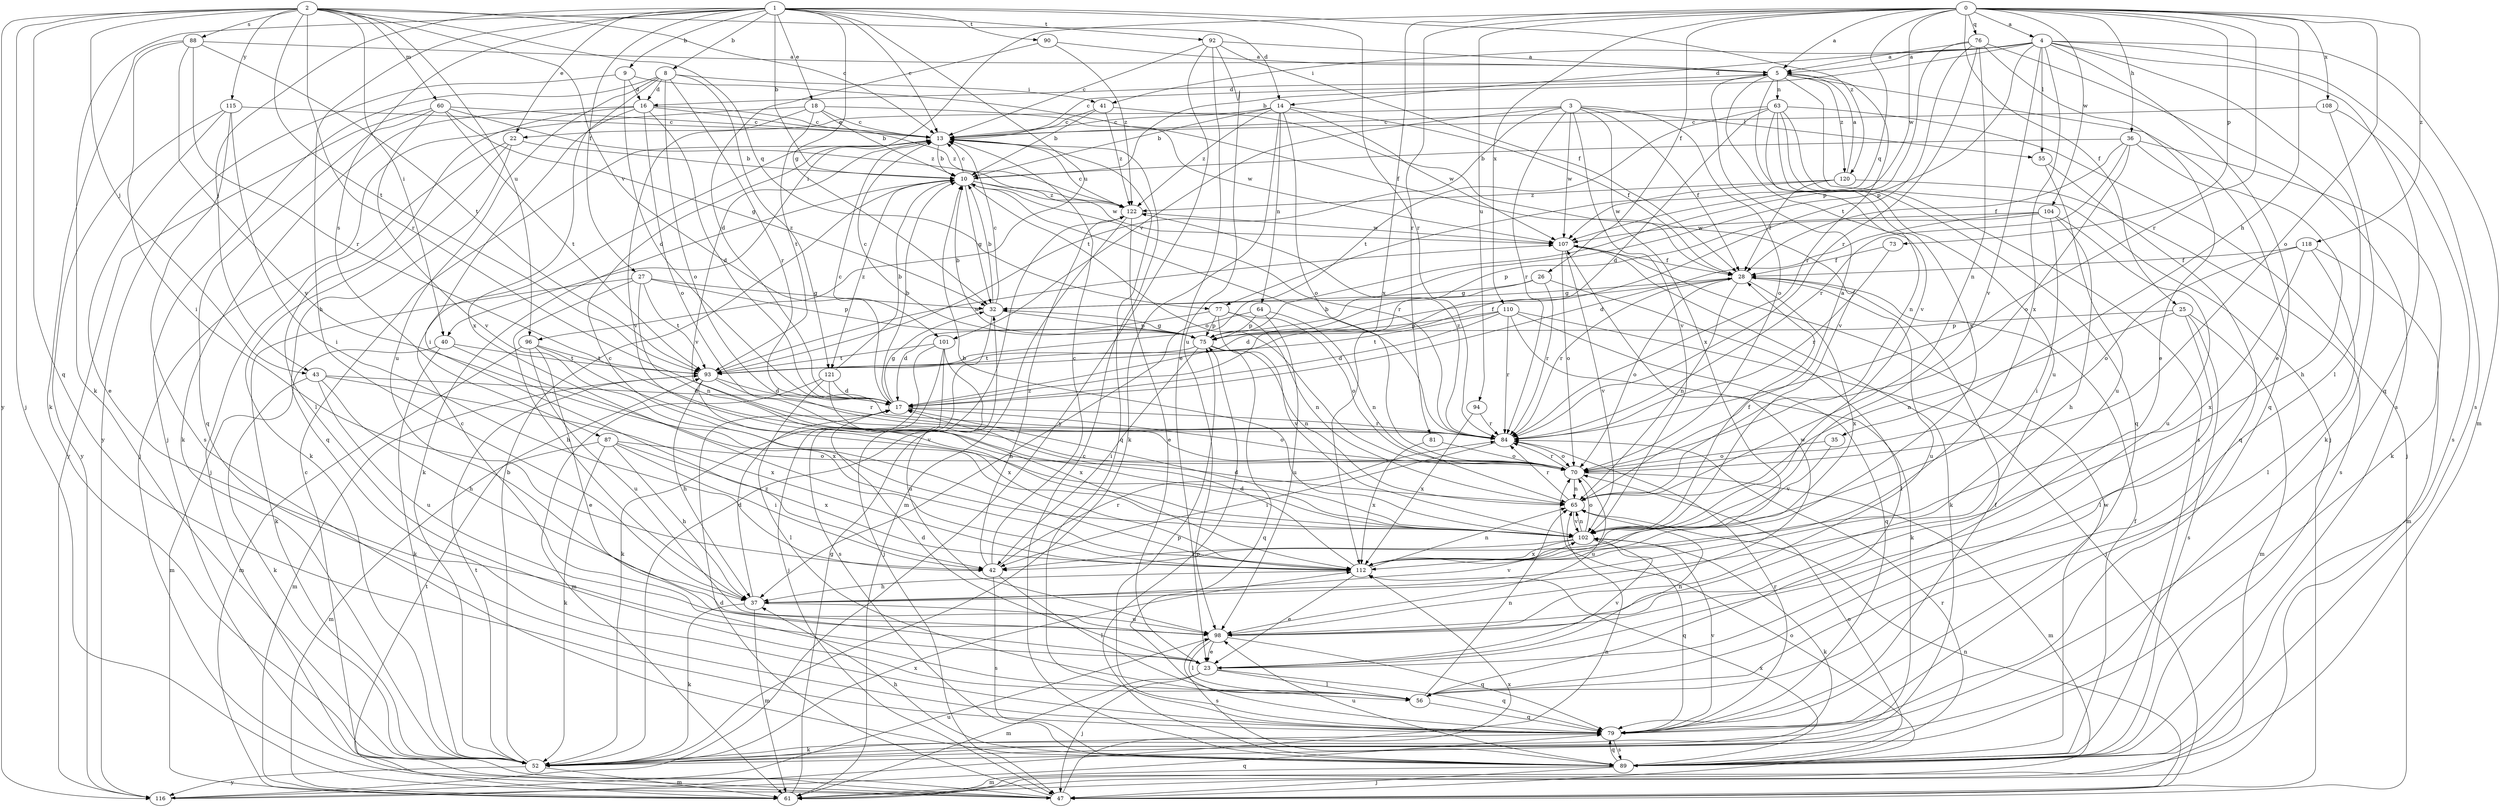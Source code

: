 strict digraph  {
0;
1;
2;
3;
4;
5;
8;
9;
10;
13;
14;
16;
17;
18;
22;
23;
25;
26;
27;
28;
32;
35;
36;
37;
40;
41;
42;
43;
47;
52;
55;
56;
60;
61;
63;
64;
65;
70;
73;
75;
76;
77;
79;
81;
84;
87;
88;
89;
90;
92;
93;
94;
96;
98;
101;
102;
104;
107;
108;
110;
112;
115;
116;
118;
120;
121;
122;
0 -> 4  [label=a];
0 -> 5  [label=a];
0 -> 25  [label=f];
0 -> 26  [label=f];
0 -> 35  [label=h];
0 -> 36  [label=h];
0 -> 40  [label=i];
0 -> 70  [label=o];
0 -> 73  [label=p];
0 -> 76  [label=q];
0 -> 77  [label=q];
0 -> 81  [label=r];
0 -> 84  [label=r];
0 -> 94  [label=u];
0 -> 104  [label=w];
0 -> 107  [label=w];
0 -> 108  [label=x];
0 -> 110  [label=x];
0 -> 112  [label=x];
0 -> 118  [label=z];
1 -> 8  [label=b];
1 -> 9  [label=b];
1 -> 10  [label=b];
1 -> 13  [label=c];
1 -> 18  [label=e];
1 -> 22  [label=e];
1 -> 27  [label=f];
1 -> 32  [label=g];
1 -> 37  [label=h];
1 -> 43  [label=j];
1 -> 52  [label=k];
1 -> 84  [label=r];
1 -> 87  [label=s];
1 -> 90  [label=t];
1 -> 92  [label=t];
1 -> 96  [label=u];
1 -> 120  [label=z];
2 -> 13  [label=c];
2 -> 14  [label=d];
2 -> 40  [label=i];
2 -> 43  [label=j];
2 -> 47  [label=j];
2 -> 60  [label=m];
2 -> 77  [label=q];
2 -> 79  [label=q];
2 -> 84  [label=r];
2 -> 88  [label=s];
2 -> 93  [label=t];
2 -> 96  [label=u];
2 -> 101  [label=v];
2 -> 115  [label=y];
2 -> 116  [label=y];
3 -> 22  [label=e];
3 -> 28  [label=f];
3 -> 55  [label=l];
3 -> 70  [label=o];
3 -> 84  [label=r];
3 -> 93  [label=t];
3 -> 101  [label=v];
3 -> 102  [label=v];
3 -> 107  [label=w];
3 -> 112  [label=x];
4 -> 5  [label=a];
4 -> 10  [label=b];
4 -> 14  [label=d];
4 -> 23  [label=e];
4 -> 41  [label=i];
4 -> 55  [label=l];
4 -> 56  [label=l];
4 -> 61  [label=m];
4 -> 75  [label=p];
4 -> 79  [label=q];
4 -> 89  [label=s];
4 -> 102  [label=v];
4 -> 112  [label=x];
5 -> 13  [label=c];
5 -> 16  [label=d];
5 -> 47  [label=j];
5 -> 63  [label=n];
5 -> 79  [label=q];
5 -> 84  [label=r];
5 -> 102  [label=v];
5 -> 112  [label=x];
5 -> 120  [label=z];
8 -> 16  [label=d];
8 -> 41  [label=i];
8 -> 47  [label=j];
8 -> 70  [label=o];
8 -> 84  [label=r];
8 -> 98  [label=u];
8 -> 112  [label=x];
8 -> 121  [label=z];
9 -> 16  [label=d];
9 -> 17  [label=d];
9 -> 28  [label=f];
9 -> 116  [label=y];
10 -> 13  [label=c];
10 -> 32  [label=g];
10 -> 52  [label=k];
10 -> 70  [label=o];
10 -> 84  [label=r];
10 -> 107  [label=w];
10 -> 121  [label=z];
10 -> 122  [label=z];
13 -> 10  [label=b];
13 -> 79  [label=q];
13 -> 102  [label=v];
14 -> 10  [label=b];
14 -> 13  [label=c];
14 -> 28  [label=f];
14 -> 52  [label=k];
14 -> 64  [label=n];
14 -> 70  [label=o];
14 -> 107  [label=w];
14 -> 122  [label=z];
16 -> 13  [label=c];
16 -> 17  [label=d];
16 -> 42  [label=i];
16 -> 52  [label=k];
16 -> 56  [label=l];
16 -> 70  [label=o];
16 -> 122  [label=z];
17 -> 10  [label=b];
17 -> 13  [label=c];
17 -> 32  [label=g];
17 -> 70  [label=o];
17 -> 84  [label=r];
18 -> 10  [label=b];
18 -> 13  [label=c];
18 -> 47  [label=j];
18 -> 93  [label=t];
18 -> 102  [label=v];
18 -> 107  [label=w];
22 -> 10  [label=b];
22 -> 47  [label=j];
22 -> 52  [label=k];
22 -> 79  [label=q];
23 -> 17  [label=d];
23 -> 47  [label=j];
23 -> 56  [label=l];
23 -> 61  [label=m];
23 -> 65  [label=n];
23 -> 79  [label=q];
23 -> 102  [label=v];
25 -> 56  [label=l];
25 -> 61  [label=m];
25 -> 65  [label=n];
25 -> 75  [label=p];
25 -> 89  [label=s];
26 -> 17  [label=d];
26 -> 32  [label=g];
26 -> 56  [label=l];
26 -> 84  [label=r];
27 -> 32  [label=g];
27 -> 37  [label=h];
27 -> 52  [label=k];
27 -> 65  [label=n];
27 -> 75  [label=p];
27 -> 93  [label=t];
28 -> 32  [label=g];
28 -> 65  [label=n];
28 -> 70  [label=o];
28 -> 84  [label=r];
28 -> 98  [label=u];
28 -> 112  [label=x];
32 -> 10  [label=b];
32 -> 13  [label=c];
32 -> 47  [label=j];
32 -> 75  [label=p];
35 -> 70  [label=o];
35 -> 102  [label=v];
36 -> 10  [label=b];
36 -> 28  [label=f];
36 -> 37  [label=h];
36 -> 52  [label=k];
36 -> 70  [label=o];
36 -> 84  [label=r];
37 -> 17  [label=d];
37 -> 52  [label=k];
37 -> 61  [label=m];
37 -> 98  [label=u];
37 -> 102  [label=v];
40 -> 52  [label=k];
40 -> 61  [label=m];
40 -> 93  [label=t];
40 -> 112  [label=x];
41 -> 10  [label=b];
41 -> 13  [label=c];
41 -> 102  [label=v];
41 -> 122  [label=z];
42 -> 13  [label=c];
42 -> 56  [label=l];
42 -> 84  [label=r];
42 -> 89  [label=s];
42 -> 122  [label=z];
43 -> 17  [label=d];
43 -> 37  [label=h];
43 -> 52  [label=k];
43 -> 98  [label=u];
43 -> 112  [label=x];
47 -> 13  [label=c];
47 -> 17  [label=d];
47 -> 65  [label=n];
47 -> 70  [label=o];
47 -> 112  [label=x];
52 -> 10  [label=b];
52 -> 61  [label=m];
52 -> 93  [label=t];
52 -> 112  [label=x];
52 -> 116  [label=y];
52 -> 122  [label=z];
55 -> 79  [label=q];
55 -> 98  [label=u];
56 -> 13  [label=c];
56 -> 65  [label=n];
56 -> 79  [label=q];
60 -> 13  [label=c];
60 -> 32  [label=g];
60 -> 79  [label=q];
60 -> 93  [label=t];
60 -> 102  [label=v];
60 -> 116  [label=y];
60 -> 122  [label=z];
61 -> 32  [label=g];
61 -> 93  [label=t];
63 -> 13  [label=c];
63 -> 17  [label=d];
63 -> 47  [label=j];
63 -> 65  [label=n];
63 -> 79  [label=q];
63 -> 89  [label=s];
63 -> 93  [label=t];
63 -> 98  [label=u];
64 -> 37  [label=h];
64 -> 65  [label=n];
64 -> 75  [label=p];
64 -> 98  [label=u];
65 -> 5  [label=a];
65 -> 84  [label=r];
65 -> 102  [label=v];
70 -> 61  [label=m];
70 -> 65  [label=n];
70 -> 84  [label=r];
70 -> 98  [label=u];
73 -> 28  [label=f];
73 -> 84  [label=r];
75 -> 10  [label=b];
75 -> 13  [label=c];
75 -> 28  [label=f];
75 -> 32  [label=g];
75 -> 42  [label=i];
75 -> 65  [label=n];
75 -> 79  [label=q];
75 -> 93  [label=t];
76 -> 5  [label=a];
76 -> 23  [label=e];
76 -> 65  [label=n];
76 -> 75  [label=p];
76 -> 84  [label=r];
76 -> 89  [label=s];
76 -> 93  [label=t];
77 -> 17  [label=d];
77 -> 65  [label=n];
77 -> 70  [label=o];
77 -> 75  [label=p];
77 -> 102  [label=v];
79 -> 28  [label=f];
79 -> 52  [label=k];
79 -> 75  [label=p];
79 -> 84  [label=r];
79 -> 89  [label=s];
79 -> 102  [label=v];
81 -> 70  [label=o];
81 -> 112  [label=x];
84 -> 10  [label=b];
84 -> 42  [label=i];
84 -> 70  [label=o];
84 -> 122  [label=z];
87 -> 37  [label=h];
87 -> 42  [label=i];
87 -> 52  [label=k];
87 -> 61  [label=m];
87 -> 70  [label=o];
87 -> 112  [label=x];
88 -> 5  [label=a];
88 -> 42  [label=i];
88 -> 52  [label=k];
88 -> 84  [label=r];
88 -> 93  [label=t];
88 -> 102  [label=v];
89 -> 13  [label=c];
89 -> 28  [label=f];
89 -> 37  [label=h];
89 -> 47  [label=j];
89 -> 61  [label=m];
89 -> 70  [label=o];
89 -> 75  [label=p];
89 -> 79  [label=q];
89 -> 84  [label=r];
89 -> 98  [label=u];
89 -> 107  [label=w];
89 -> 112  [label=x];
90 -> 5  [label=a];
90 -> 17  [label=d];
90 -> 122  [label=z];
92 -> 5  [label=a];
92 -> 13  [label=c];
92 -> 23  [label=e];
92 -> 28  [label=f];
92 -> 98  [label=u];
92 -> 116  [label=y];
93 -> 17  [label=d];
93 -> 37  [label=h];
93 -> 61  [label=m];
93 -> 84  [label=r];
93 -> 107  [label=w];
93 -> 112  [label=x];
94 -> 84  [label=r];
94 -> 112  [label=x];
96 -> 23  [label=e];
96 -> 61  [label=m];
96 -> 93  [label=t];
96 -> 98  [label=u];
96 -> 102  [label=v];
98 -> 23  [label=e];
98 -> 56  [label=l];
98 -> 79  [label=q];
98 -> 89  [label=s];
98 -> 107  [label=w];
101 -> 47  [label=j];
101 -> 52  [label=k];
101 -> 89  [label=s];
101 -> 93  [label=t];
101 -> 98  [label=u];
102 -> 10  [label=b];
102 -> 17  [label=d];
102 -> 28  [label=f];
102 -> 42  [label=i];
102 -> 52  [label=k];
102 -> 65  [label=n];
102 -> 70  [label=o];
102 -> 79  [label=q];
102 -> 112  [label=x];
104 -> 17  [label=d];
104 -> 37  [label=h];
104 -> 42  [label=i];
104 -> 75  [label=p];
104 -> 98  [label=u];
104 -> 107  [label=w];
107 -> 28  [label=f];
107 -> 52  [label=k];
107 -> 70  [label=o];
107 -> 102  [label=v];
108 -> 13  [label=c];
108 -> 52  [label=k];
108 -> 89  [label=s];
110 -> 17  [label=d];
110 -> 47  [label=j];
110 -> 52  [label=k];
110 -> 75  [label=p];
110 -> 79  [label=q];
110 -> 84  [label=r];
110 -> 93  [label=t];
112 -> 13  [label=c];
112 -> 17  [label=d];
112 -> 23  [label=e];
112 -> 37  [label=h];
112 -> 65  [label=n];
115 -> 13  [label=c];
115 -> 23  [label=e];
115 -> 42  [label=i];
115 -> 89  [label=s];
115 -> 116  [label=y];
116 -> 65  [label=n];
116 -> 79  [label=q];
116 -> 98  [label=u];
118 -> 28  [label=f];
118 -> 56  [label=l];
118 -> 61  [label=m];
118 -> 70  [label=o];
118 -> 112  [label=x];
120 -> 5  [label=a];
120 -> 28  [label=f];
120 -> 89  [label=s];
120 -> 107  [label=w];
120 -> 122  [label=z];
121 -> 10  [label=b];
121 -> 17  [label=d];
121 -> 56  [label=l];
121 -> 61  [label=m];
121 -> 112  [label=x];
122 -> 13  [label=c];
122 -> 23  [label=e];
122 -> 61  [label=m];
122 -> 107  [label=w];
}
